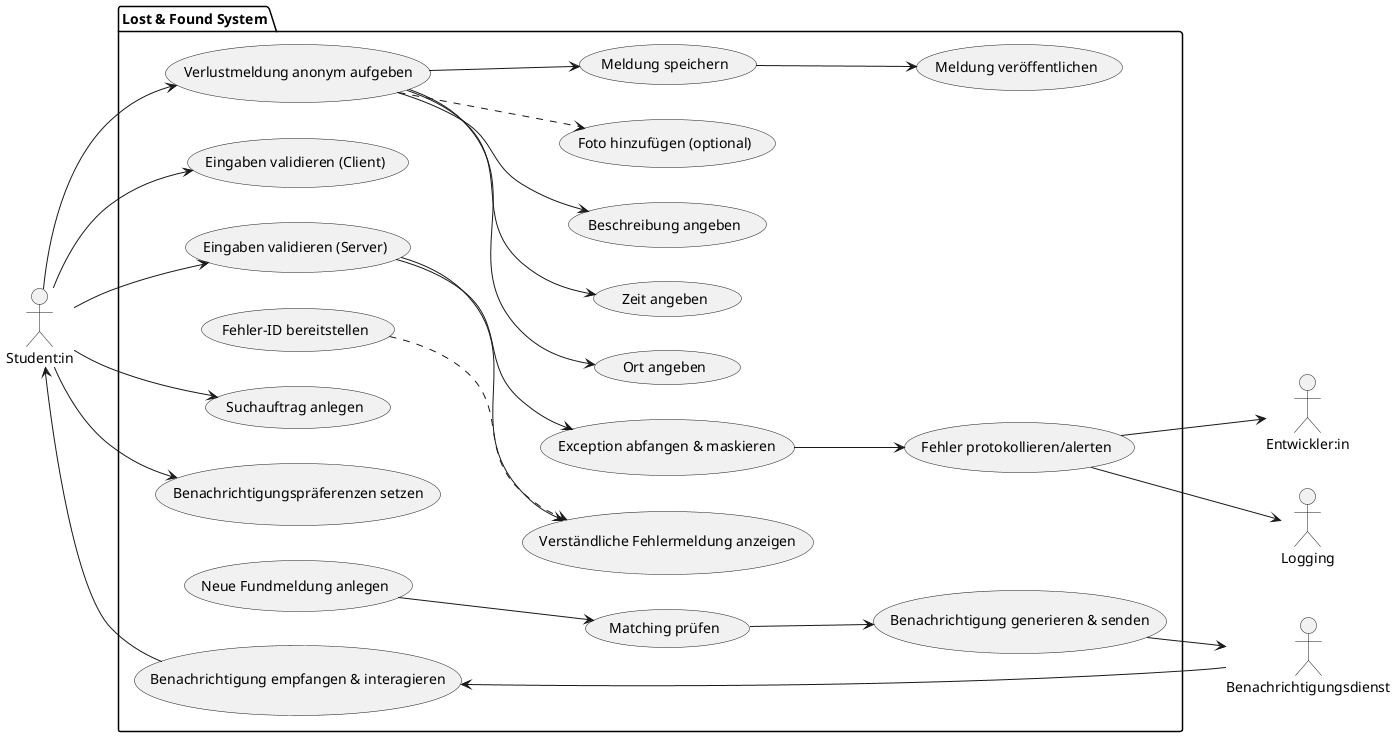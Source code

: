 @startuml

left to right direction

actor "Student:in" as stud
actor "Entwickler:in" as dev
actor "Logging" as log
actor "Benachrichtigungsdienst" as notif

package "Lost & Found System" {
  usecase "Verlustmeldung anonym aufgeben" as UC11
  usecase "Ort angeben" as UC12
  usecase "Zeit angeben" as UC13
  usecase "Beschreibung angeben" as UC14
  usecase "Foto hinzufügen (optional)" as UC15
  usecase "Meldung speichern" as UC16
  usecase "Meldung veröffentlichen" as UC17

  usecase "Eingaben validieren (Client)" as UC21
  usecase "Eingaben validieren (Server)" as UC22
  usecase "Verständliche Fehlermeldung anzeigen" as UC23
  usecase "Exception abfangen & maskieren" as UC24
  usecase "Fehler protokollieren/alerten" as UC25
  usecase "Fehler-ID bereitstellen" as UC26

  usecase "Suchauftrag anlegen" as UC31
  usecase "Benachrichtigungspräferenzen setzen" as UC32
  usecase "Neue Fundmeldung anlegen" as UC33
  usecase "Matching prüfen" as UC34
  usecase "Benachrichtigung generieren & senden" as UC35
  usecase "Benachrichtigung empfangen & interagieren" as UC36
}

stud --> UC11
UC11 --> UC12
UC11 --> UC13
UC11 --> UC14
UC11 ..> UC15
UC11 --> UC16
UC16 --> UC17

stud --> UC21
stud --> UC22
UC22 --> UC23
UC22 --> UC24
UC24 --> UC25
UC25 --> log
UC26 ..> UC23
UC25 --> dev

stud --> UC31
stud --> UC32
UC33 --> UC34
UC34 --> UC35
UC35 --> notif
notif --> UC36
UC36 --> stud

@enduml